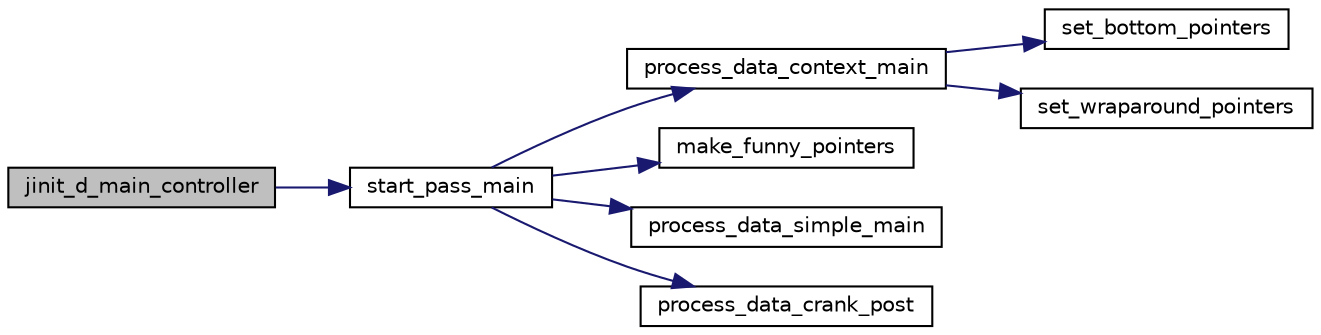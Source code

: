 digraph "jinit_d_main_controller"
{
 // LATEX_PDF_SIZE
  bgcolor="transparent";
  edge [fontname="Helvetica",fontsize="10",labelfontname="Helvetica",labelfontsize="10"];
  node [fontname="Helvetica",fontsize="10",shape=record];
  rankdir="LR";
  Node0 [label="jinit_d_main_controller",height=0.2,width=0.4,color="black", fillcolor="grey75", style="filled", fontcolor="black",tooltip=" "];
  Node0 -> Node1 [color="midnightblue",fontsize="10",style="solid",fontname="Helvetica"];
  Node1 [label="start_pass_main",height=0.2,width=0.4,color="black",URL="$jdmainct_8c.html#a92ed1cab6c5cde832714442f3147dfd8",tooltip=" "];
  Node1 -> Node2 [color="midnightblue",fontsize="10",style="solid",fontname="Helvetica"];
  Node2 [label="process_data_context_main",height=0.2,width=0.4,color="black",URL="$jdmainct_8c.html#abdcc5e4de1ef6d36057136b9b320debd",tooltip=" "];
  Node2 -> Node3 [color="midnightblue",fontsize="10",style="solid",fontname="Helvetica"];
  Node3 [label="set_bottom_pointers",height=0.2,width=0.4,color="black",URL="$jdmainct_8c.html#a178cd2a2051ea2db9cd4edebf03d8bf6",tooltip=" "];
  Node2 -> Node4 [color="midnightblue",fontsize="10",style="solid",fontname="Helvetica"];
  Node4 [label="set_wraparound_pointers",height=0.2,width=0.4,color="black",URL="$jdmainct_8c.html#a719fbbfbbb9bb12afec38e230032db36",tooltip=" "];
  Node1 -> Node5 [color="midnightblue",fontsize="10",style="solid",fontname="Helvetica"];
  Node5 [label="make_funny_pointers",height=0.2,width=0.4,color="black",URL="$jdmainct_8c.html#acce5189c212e4a716d3551f829ea78ac",tooltip=" "];
  Node1 -> Node6 [color="midnightblue",fontsize="10",style="solid",fontname="Helvetica"];
  Node6 [label="process_data_simple_main",height=0.2,width=0.4,color="black",URL="$jdmainct_8c.html#adb4a945130fab2d9c9ae5e63b52ad087",tooltip=" "];
  Node1 -> Node7 [color="midnightblue",fontsize="10",style="solid",fontname="Helvetica"];
  Node7 [label="process_data_crank_post",height=0.2,width=0.4,color="black",URL="$jdmainct_8c.html#a0b51b7e814d0b4c52e99859a469124a6",tooltip=" "];
}
